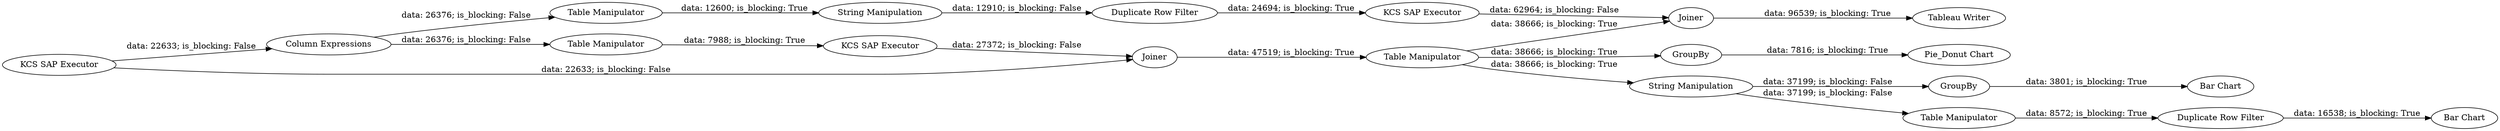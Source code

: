 digraph {
	"227051019166976865_34" [label=GroupBy]
	"227051019166976865_24" [label="String Manipulation"]
	"227051019166976865_1" [label="KCS SAP Executor"]
	"227051019166976865_6" [label="Column Expressions"]
	"227051019166976865_10" [label="Tableau Writer"]
	"227051019166976865_36" [label=Joiner]
	"227051019166976865_11" [label="Table Manipulator"]
	"227051019166976865_8" [label="KCS SAP Executor"]
	"227051019166976865_31" [label="Duplicate Row Filter"]
	"227051019166976865_7" [label="Table Manipulator"]
	"227051019166976865_27" [label=GroupBy]
	"227051019166976865_9" [label=Joiner]
	"227051019166976865_35" [label="Pie_Donut Chart"]
	"227051019166976865_30" [label="Table Manipulator"]
	"227051019166976865_25" [label="Duplicate Row Filter"]
	"227051019166976865_4" [label="String Manipulation"]
	"227051019166976865_29" [label="Bar Chart"]
	"227051019166976865_28" [label="Table Manipulator"]
	"227051019166976865_32" [label="Bar Chart"]
	"227051019166976865_26" [label="KCS SAP Executor"]
	"227051019166976865_8" -> "227051019166976865_9" [label="data: 27372; is_blocking: False"]
	"227051019166976865_25" -> "227051019166976865_26" [label="data: 24694; is_blocking: True"]
	"227051019166976865_6" -> "227051019166976865_11" [label="data: 26376; is_blocking: False"]
	"227051019166976865_28" -> "227051019166976865_36" [label="data: 38666; is_blocking: True"]
	"227051019166976865_24" -> "227051019166976865_25" [label="data: 12910; is_blocking: False"]
	"227051019166976865_28" -> "227051019166976865_4" [label="data: 38666; is_blocking: True"]
	"227051019166976865_1" -> "227051019166976865_9" [label="data: 22633; is_blocking: False"]
	"227051019166976865_7" -> "227051019166976865_8" [label="data: 7988; is_blocking: True"]
	"227051019166976865_4" -> "227051019166976865_27" [label="data: 37199; is_blocking: False"]
	"227051019166976865_31" -> "227051019166976865_32" [label="data: 16538; is_blocking: True"]
	"227051019166976865_34" -> "227051019166976865_35" [label="data: 7816; is_blocking: True"]
	"227051019166976865_26" -> "227051019166976865_36" [label="data: 62964; is_blocking: False"]
	"227051019166976865_30" -> "227051019166976865_31" [label="data: 8572; is_blocking: True"]
	"227051019166976865_36" -> "227051019166976865_10" [label="data: 96539; is_blocking: True"]
	"227051019166976865_4" -> "227051019166976865_30" [label="data: 37199; is_blocking: False"]
	"227051019166976865_11" -> "227051019166976865_24" [label="data: 12600; is_blocking: True"]
	"227051019166976865_9" -> "227051019166976865_28" [label="data: 47519; is_blocking: True"]
	"227051019166976865_27" -> "227051019166976865_29" [label="data: 3801; is_blocking: True"]
	"227051019166976865_1" -> "227051019166976865_6" [label="data: 22633; is_blocking: False"]
	"227051019166976865_6" -> "227051019166976865_7" [label="data: 26376; is_blocking: False"]
	"227051019166976865_28" -> "227051019166976865_34" [label="data: 38666; is_blocking: True"]
	rankdir=LR
}
